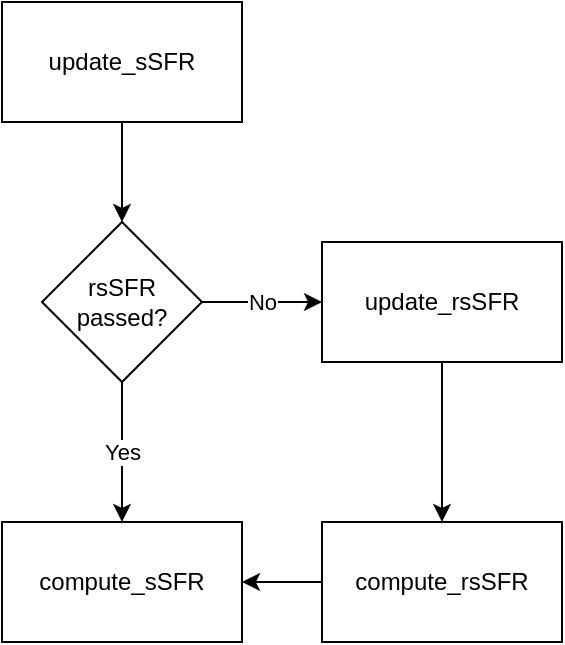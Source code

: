 <mxfile version="15.3.0" type="github">
  <diagram id="C5RBs43oDa-KdzZeNtuy" name="Page-1">
    <mxGraphModel dx="911" dy="554" grid="1" gridSize="10" guides="1" tooltips="1" connect="1" arrows="1" fold="1" page="1" pageScale="1" pageWidth="827" pageHeight="1169" math="0" shadow="0">
      <root>
        <mxCell id="WIyWlLk6GJQsqaUBKTNV-0" />
        <mxCell id="WIyWlLk6GJQsqaUBKTNV-1" parent="WIyWlLk6GJQsqaUBKTNV-0" />
        <mxCell id="tXSJf13Bgg6jvkACeqMB-20" value="No" style="edgeStyle=orthogonalEdgeStyle;rounded=0;orthogonalLoop=1;jettySize=auto;html=1;" edge="1" parent="WIyWlLk6GJQsqaUBKTNV-1" source="tXSJf13Bgg6jvkACeqMB-12" target="tXSJf13Bgg6jvkACeqMB-19">
          <mxGeometry relative="1" as="geometry" />
        </mxCell>
        <mxCell id="tXSJf13Bgg6jvkACeqMB-22" value="Yes" style="edgeStyle=orthogonalEdgeStyle;rounded=0;orthogonalLoop=1;jettySize=auto;html=1;" edge="1" parent="WIyWlLk6GJQsqaUBKTNV-1" source="tXSJf13Bgg6jvkACeqMB-12" target="tXSJf13Bgg6jvkACeqMB-21">
          <mxGeometry relative="1" as="geometry" />
        </mxCell>
        <mxCell id="tXSJf13Bgg6jvkACeqMB-12" value="rsSFR passed?" style="rhombus;whiteSpace=wrap;html=1;" vertex="1" parent="WIyWlLk6GJQsqaUBKTNV-1">
          <mxGeometry x="140" y="130" width="80" height="80" as="geometry" />
        </mxCell>
        <mxCell id="tXSJf13Bgg6jvkACeqMB-18" value="" style="edgeStyle=orthogonalEdgeStyle;rounded=0;orthogonalLoop=1;jettySize=auto;html=1;" edge="1" parent="WIyWlLk6GJQsqaUBKTNV-1" source="tXSJf13Bgg6jvkACeqMB-17" target="tXSJf13Bgg6jvkACeqMB-12">
          <mxGeometry relative="1" as="geometry" />
        </mxCell>
        <mxCell id="tXSJf13Bgg6jvkACeqMB-17" value="update_sSFR" style="rounded=0;whiteSpace=wrap;html=1;" vertex="1" parent="WIyWlLk6GJQsqaUBKTNV-1">
          <mxGeometry x="120" y="20" width="120" height="60" as="geometry" />
        </mxCell>
        <mxCell id="tXSJf13Bgg6jvkACeqMB-31" value="" style="edgeStyle=orthogonalEdgeStyle;rounded=0;orthogonalLoop=1;jettySize=auto;html=1;" edge="1" parent="WIyWlLk6GJQsqaUBKTNV-1" source="tXSJf13Bgg6jvkACeqMB-19" target="tXSJf13Bgg6jvkACeqMB-30">
          <mxGeometry relative="1" as="geometry" />
        </mxCell>
        <mxCell id="tXSJf13Bgg6jvkACeqMB-19" value="update_rsSFR" style="whiteSpace=wrap;html=1;" vertex="1" parent="WIyWlLk6GJQsqaUBKTNV-1">
          <mxGeometry x="280" y="140" width="120" height="60" as="geometry" />
        </mxCell>
        <mxCell id="tXSJf13Bgg6jvkACeqMB-21" value="compute_sSFR" style="whiteSpace=wrap;html=1;" vertex="1" parent="WIyWlLk6GJQsqaUBKTNV-1">
          <mxGeometry x="120" y="280" width="120" height="60" as="geometry" />
        </mxCell>
        <mxCell id="tXSJf13Bgg6jvkACeqMB-33" value="" style="edgeStyle=orthogonalEdgeStyle;rounded=0;orthogonalLoop=1;jettySize=auto;html=1;" edge="1" parent="WIyWlLk6GJQsqaUBKTNV-1" source="tXSJf13Bgg6jvkACeqMB-30" target="tXSJf13Bgg6jvkACeqMB-21">
          <mxGeometry relative="1" as="geometry" />
        </mxCell>
        <mxCell id="tXSJf13Bgg6jvkACeqMB-30" value="compute_rsSFR" style="whiteSpace=wrap;html=1;" vertex="1" parent="WIyWlLk6GJQsqaUBKTNV-1">
          <mxGeometry x="280" y="280" width="120" height="60" as="geometry" />
        </mxCell>
      </root>
    </mxGraphModel>
  </diagram>
</mxfile>
